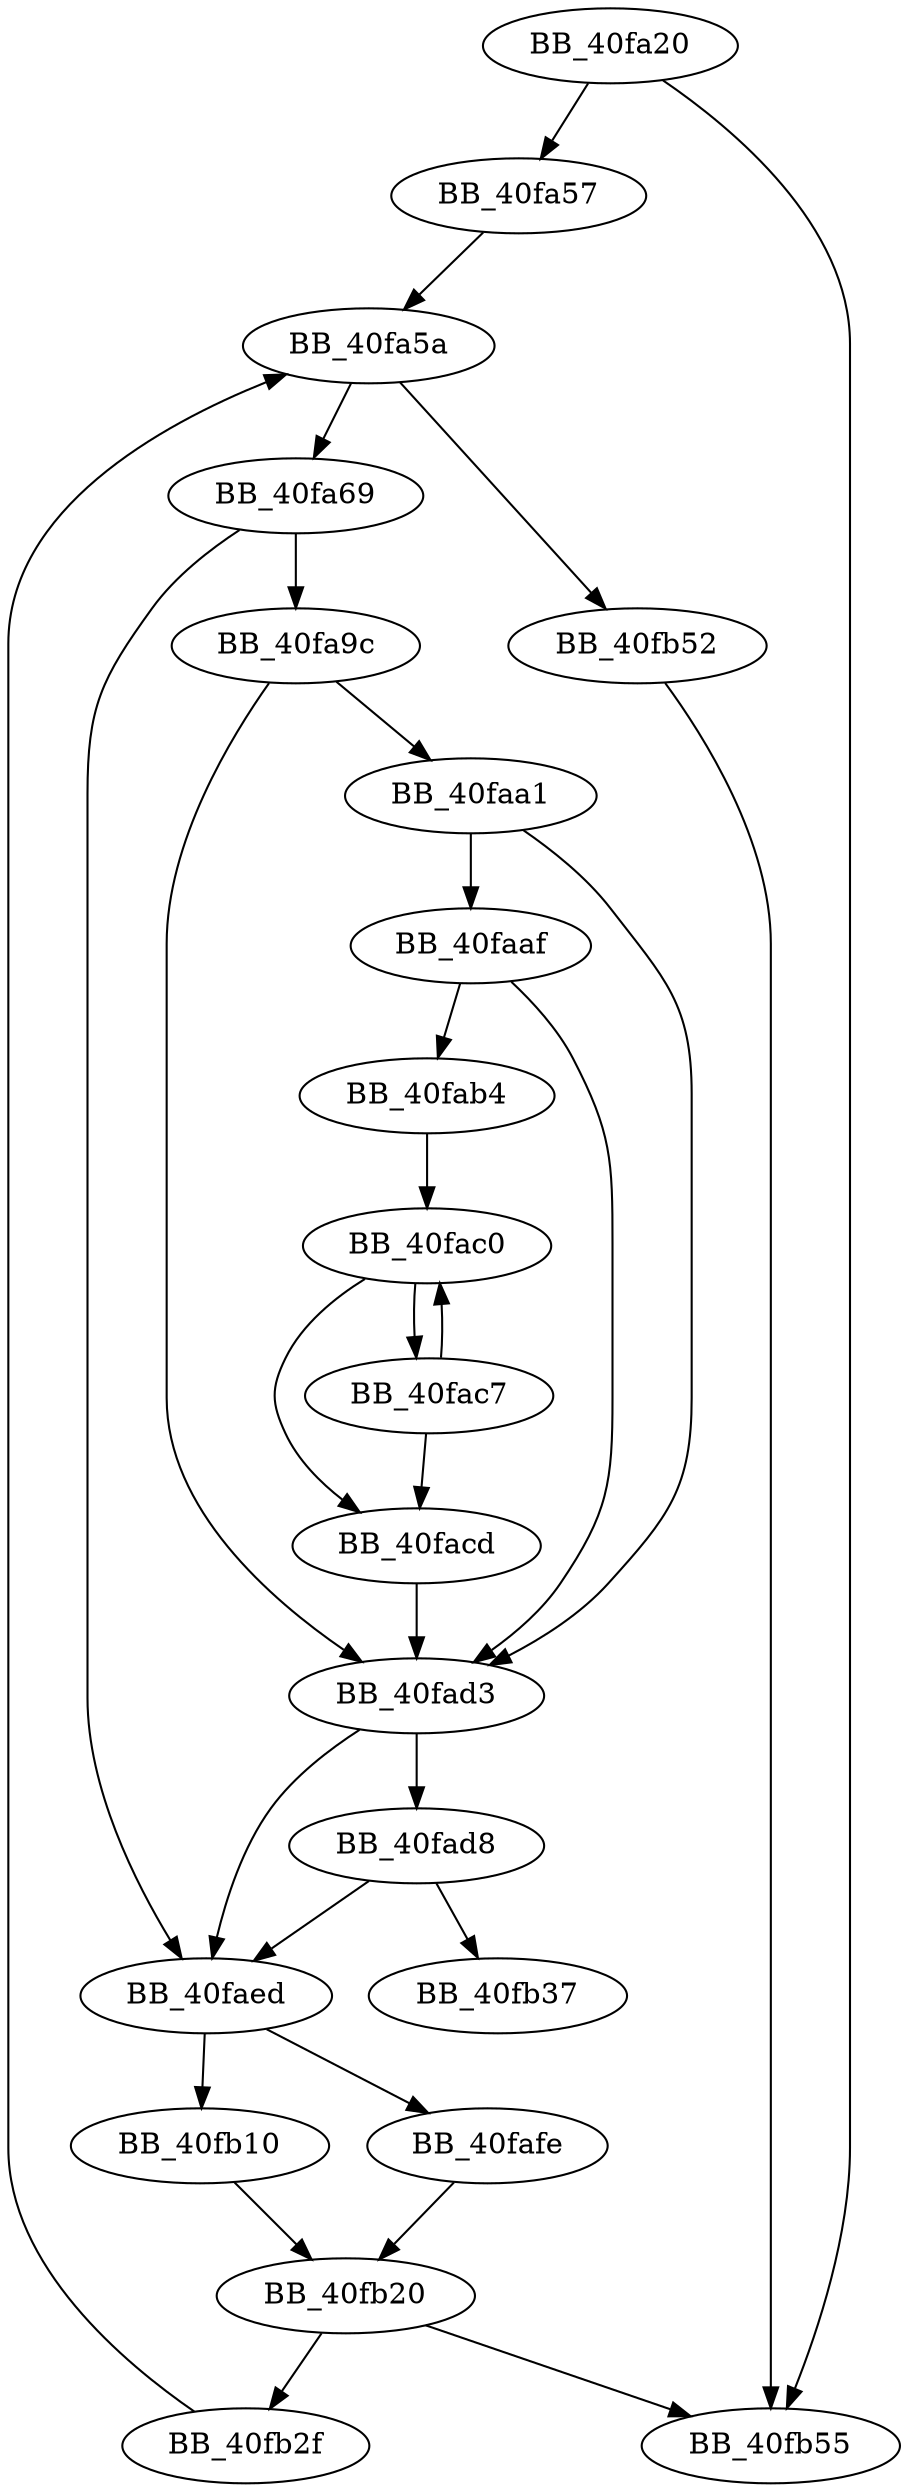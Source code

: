 DiGraph sub_40FA20{
BB_40fa20->BB_40fa57
BB_40fa20->BB_40fb55
BB_40fa57->BB_40fa5a
BB_40fa5a->BB_40fa69
BB_40fa5a->BB_40fb52
BB_40fa69->BB_40fa9c
BB_40fa69->BB_40faed
BB_40fa9c->BB_40faa1
BB_40fa9c->BB_40fad3
BB_40faa1->BB_40faaf
BB_40faa1->BB_40fad3
BB_40faaf->BB_40fab4
BB_40faaf->BB_40fad3
BB_40fab4->BB_40fac0
BB_40fac0->BB_40fac7
BB_40fac0->BB_40facd
BB_40fac7->BB_40fac0
BB_40fac7->BB_40facd
BB_40facd->BB_40fad3
BB_40fad3->BB_40fad8
BB_40fad3->BB_40faed
BB_40fad8->BB_40faed
BB_40fad8->BB_40fb37
BB_40faed->BB_40fafe
BB_40faed->BB_40fb10
BB_40fafe->BB_40fb20
BB_40fb10->BB_40fb20
BB_40fb20->BB_40fb2f
BB_40fb20->BB_40fb55
BB_40fb2f->BB_40fa5a
BB_40fb52->BB_40fb55
}
